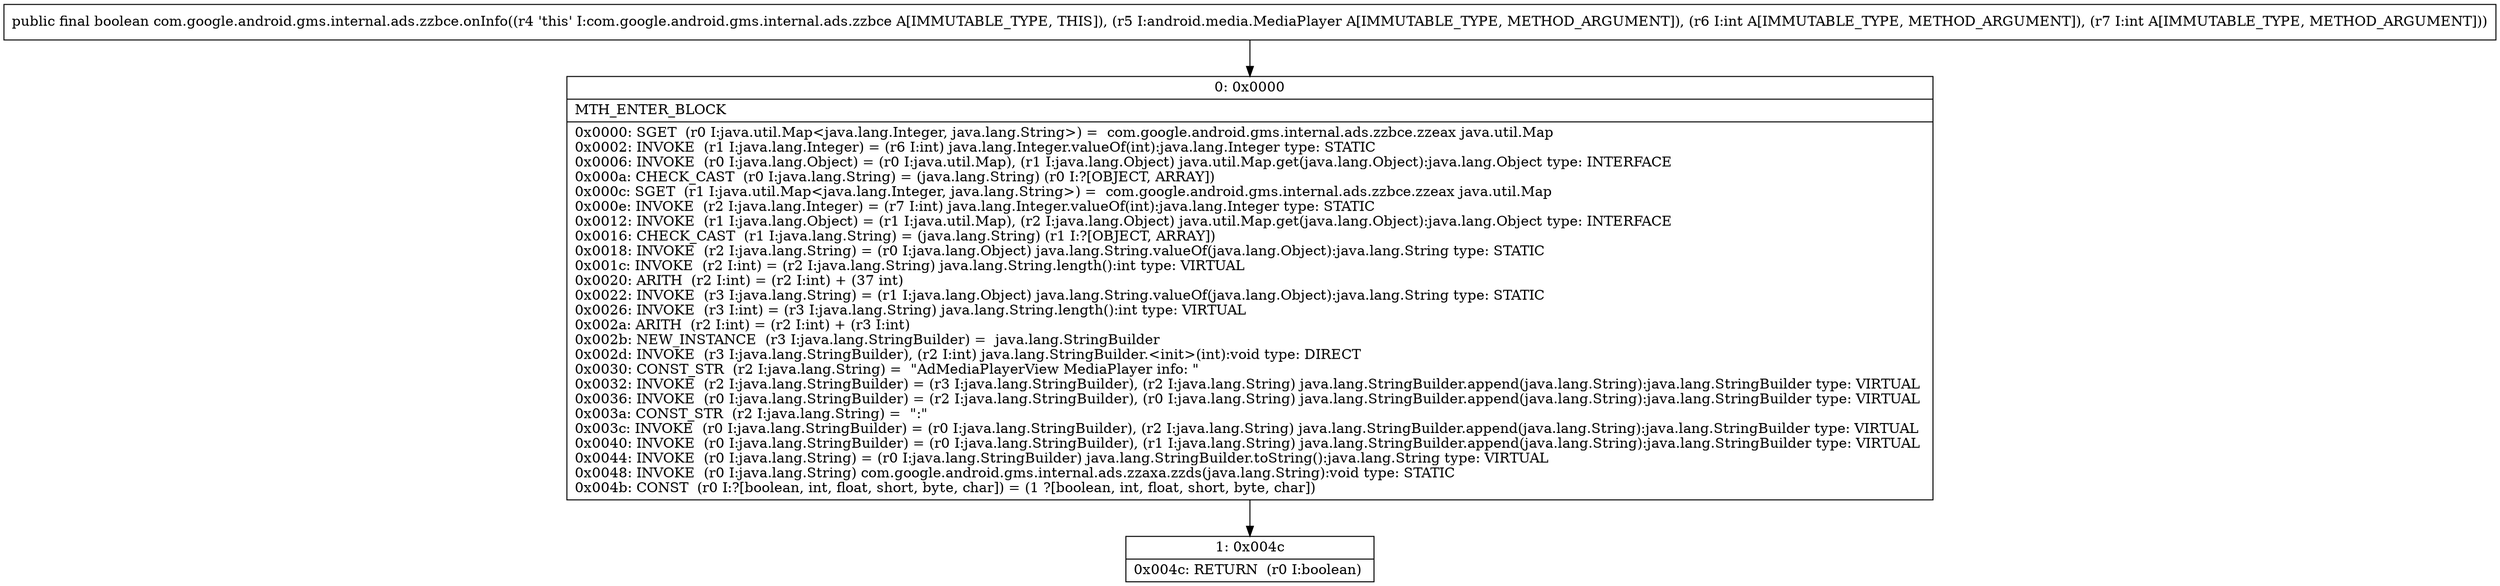 digraph "CFG forcom.google.android.gms.internal.ads.zzbce.onInfo(Landroid\/media\/MediaPlayer;II)Z" {
Node_0 [shape=record,label="{0\:\ 0x0000|MTH_ENTER_BLOCK\l|0x0000: SGET  (r0 I:java.util.Map\<java.lang.Integer, java.lang.String\>) =  com.google.android.gms.internal.ads.zzbce.zzeax java.util.Map \l0x0002: INVOKE  (r1 I:java.lang.Integer) = (r6 I:int) java.lang.Integer.valueOf(int):java.lang.Integer type: STATIC \l0x0006: INVOKE  (r0 I:java.lang.Object) = (r0 I:java.util.Map), (r1 I:java.lang.Object) java.util.Map.get(java.lang.Object):java.lang.Object type: INTERFACE \l0x000a: CHECK_CAST  (r0 I:java.lang.String) = (java.lang.String) (r0 I:?[OBJECT, ARRAY]) \l0x000c: SGET  (r1 I:java.util.Map\<java.lang.Integer, java.lang.String\>) =  com.google.android.gms.internal.ads.zzbce.zzeax java.util.Map \l0x000e: INVOKE  (r2 I:java.lang.Integer) = (r7 I:int) java.lang.Integer.valueOf(int):java.lang.Integer type: STATIC \l0x0012: INVOKE  (r1 I:java.lang.Object) = (r1 I:java.util.Map), (r2 I:java.lang.Object) java.util.Map.get(java.lang.Object):java.lang.Object type: INTERFACE \l0x0016: CHECK_CAST  (r1 I:java.lang.String) = (java.lang.String) (r1 I:?[OBJECT, ARRAY]) \l0x0018: INVOKE  (r2 I:java.lang.String) = (r0 I:java.lang.Object) java.lang.String.valueOf(java.lang.Object):java.lang.String type: STATIC \l0x001c: INVOKE  (r2 I:int) = (r2 I:java.lang.String) java.lang.String.length():int type: VIRTUAL \l0x0020: ARITH  (r2 I:int) = (r2 I:int) + (37 int) \l0x0022: INVOKE  (r3 I:java.lang.String) = (r1 I:java.lang.Object) java.lang.String.valueOf(java.lang.Object):java.lang.String type: STATIC \l0x0026: INVOKE  (r3 I:int) = (r3 I:java.lang.String) java.lang.String.length():int type: VIRTUAL \l0x002a: ARITH  (r2 I:int) = (r2 I:int) + (r3 I:int) \l0x002b: NEW_INSTANCE  (r3 I:java.lang.StringBuilder) =  java.lang.StringBuilder \l0x002d: INVOKE  (r3 I:java.lang.StringBuilder), (r2 I:int) java.lang.StringBuilder.\<init\>(int):void type: DIRECT \l0x0030: CONST_STR  (r2 I:java.lang.String) =  \"AdMediaPlayerView MediaPlayer info: \" \l0x0032: INVOKE  (r2 I:java.lang.StringBuilder) = (r3 I:java.lang.StringBuilder), (r2 I:java.lang.String) java.lang.StringBuilder.append(java.lang.String):java.lang.StringBuilder type: VIRTUAL \l0x0036: INVOKE  (r0 I:java.lang.StringBuilder) = (r2 I:java.lang.StringBuilder), (r0 I:java.lang.String) java.lang.StringBuilder.append(java.lang.String):java.lang.StringBuilder type: VIRTUAL \l0x003a: CONST_STR  (r2 I:java.lang.String) =  \":\" \l0x003c: INVOKE  (r0 I:java.lang.StringBuilder) = (r0 I:java.lang.StringBuilder), (r2 I:java.lang.String) java.lang.StringBuilder.append(java.lang.String):java.lang.StringBuilder type: VIRTUAL \l0x0040: INVOKE  (r0 I:java.lang.StringBuilder) = (r0 I:java.lang.StringBuilder), (r1 I:java.lang.String) java.lang.StringBuilder.append(java.lang.String):java.lang.StringBuilder type: VIRTUAL \l0x0044: INVOKE  (r0 I:java.lang.String) = (r0 I:java.lang.StringBuilder) java.lang.StringBuilder.toString():java.lang.String type: VIRTUAL \l0x0048: INVOKE  (r0 I:java.lang.String) com.google.android.gms.internal.ads.zzaxa.zzds(java.lang.String):void type: STATIC \l0x004b: CONST  (r0 I:?[boolean, int, float, short, byte, char]) = (1 ?[boolean, int, float, short, byte, char]) \l}"];
Node_1 [shape=record,label="{1\:\ 0x004c|0x004c: RETURN  (r0 I:boolean) \l}"];
MethodNode[shape=record,label="{public final boolean com.google.android.gms.internal.ads.zzbce.onInfo((r4 'this' I:com.google.android.gms.internal.ads.zzbce A[IMMUTABLE_TYPE, THIS]), (r5 I:android.media.MediaPlayer A[IMMUTABLE_TYPE, METHOD_ARGUMENT]), (r6 I:int A[IMMUTABLE_TYPE, METHOD_ARGUMENT]), (r7 I:int A[IMMUTABLE_TYPE, METHOD_ARGUMENT])) }"];
MethodNode -> Node_0;
Node_0 -> Node_1;
}

